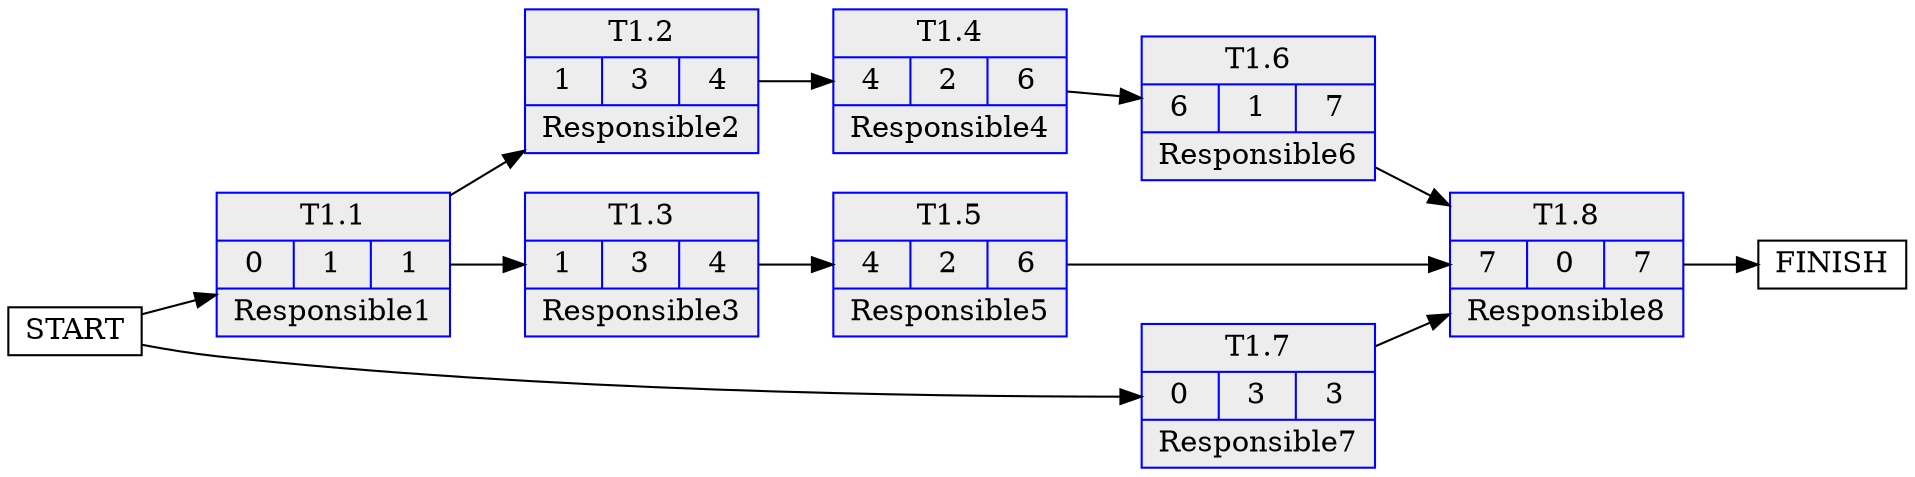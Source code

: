 digraph g {
	node [height=.1 shape=Mrecord]
	rankdir=LR
	node [shape=record]
	"T1.1" [label="<f0>T1.1 |{0|1|1}|<f2>Responsible1" color=blue fillcolor=grey93 style=filled]
	"T1.2" [label="<f0>T1.2 |{1|3|4}|<f2>Responsible2" color=blue fillcolor=grey93 style=filled]
	"T1.3" [label="<f0>T1.3 |{1|3|4}|<f2>Responsible3" color=blue fillcolor=grey93 style=filled]
	"T1.4" [label="<f0>T1.4 |{4|2|6}|<f2>Responsible4" color=blue fillcolor=grey93 style=filled]
	"T1.5" [label="<f0>T1.5 |{4|2|6}|<f2>Responsible5" color=blue fillcolor=grey93 style=filled]
	"T1.6" [label="<f0>T1.6 |{6|1|7}|<f2>Responsible6" color=blue fillcolor=grey93 style=filled]
	"T1.7" [label="<f0>T1.7 |{0|3|3}|<f2>Responsible7" color=blue fillcolor=grey93 style=filled]
	"T1.8" [label="<f0>T1.8 |{7|0|7}|<f2>Responsible8" color=blue fillcolor=grey93 style=filled]
	START -> "T1.1"
	"T1.1" -> "T1.2"
	"T1.1" -> "T1.3"
	"T1.2" -> "T1.4"
	"T1.3" -> "T1.5"
	"T1.4" -> "T1.6"
	START -> "T1.7"
	"T1.5" -> "T1.8"
	"T1.6" -> "T1.8"
	"T1.7" -> "T1.8"
	"T1.8" -> FINISH
}

